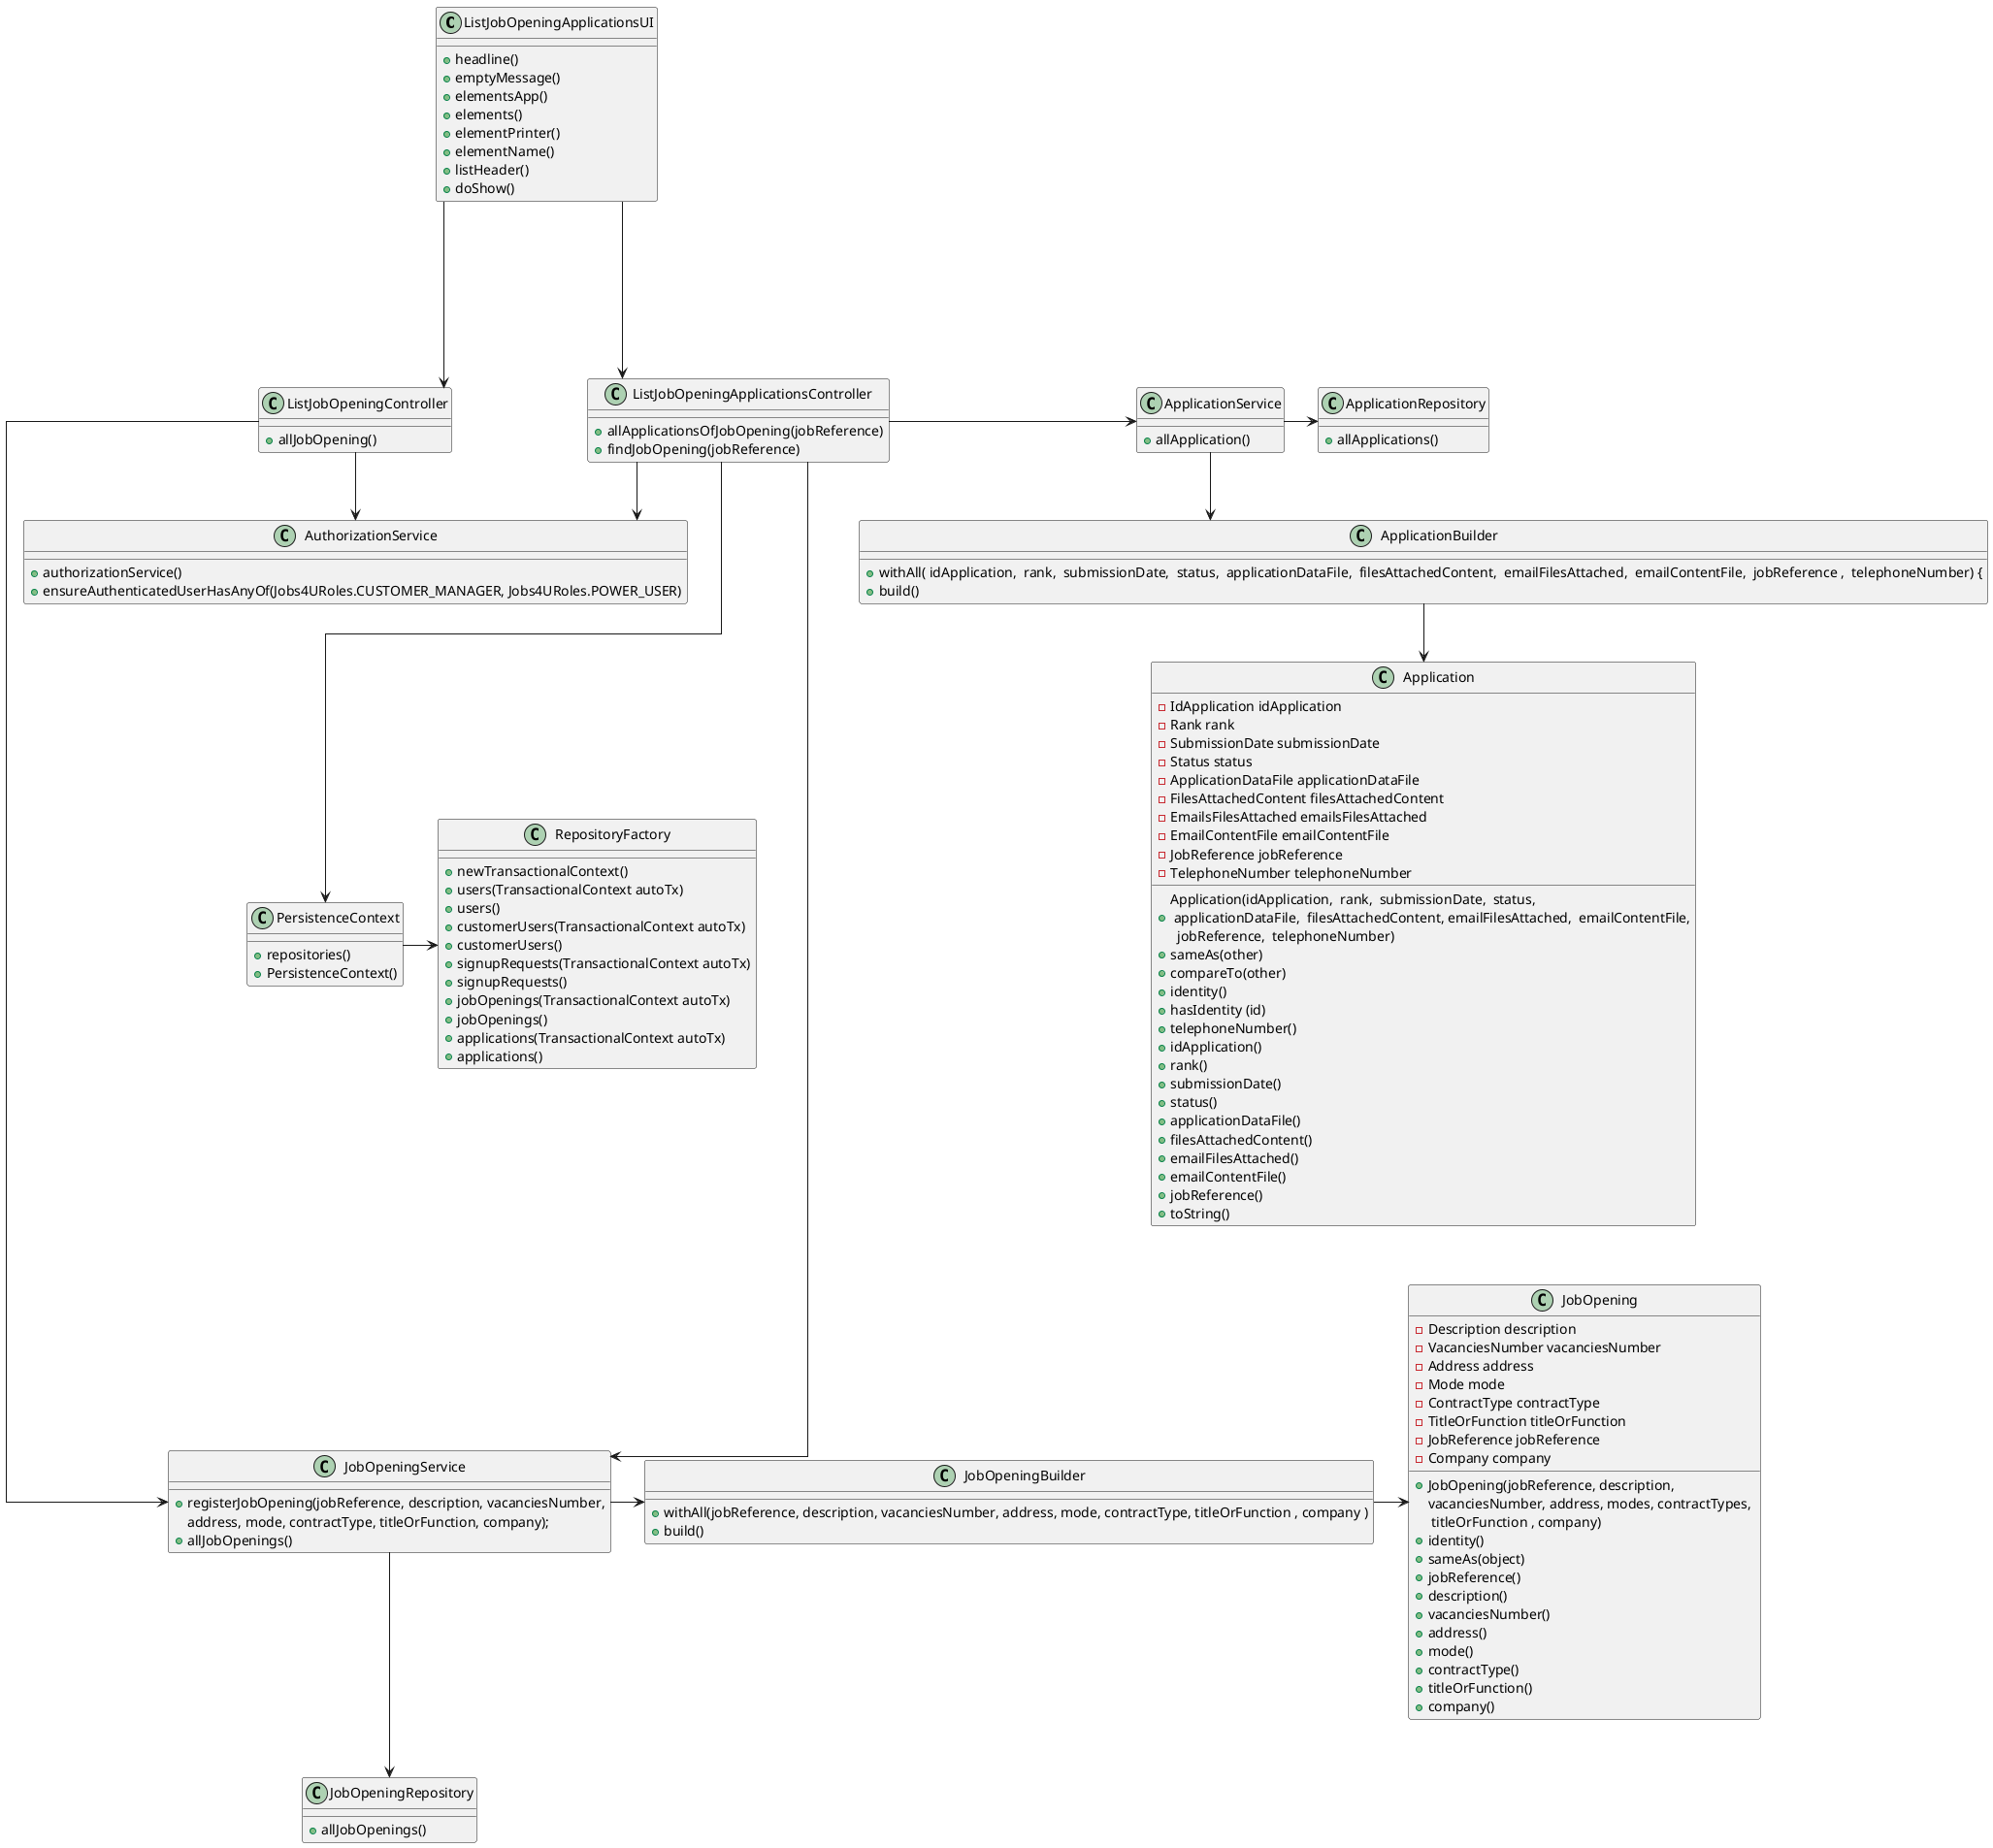 @startuml
skinparam linetype ortho
top to bottom direction

class ListJobOpeningApplicationsUI{
    + headline()
    + emptyMessage()
    + elementsApp()
    + elements()
    + elementPrinter()
    + elementName()
    + listHeader()
    + doShow()
}


class ListJobOpeningController {
    + allJobOpening()
}

class ListJobOpeningApplicationsController{
    + allApplicationsOfJobOpening(jobReference)
    + findJobOpening(jobReference)
}

class JobOpening {
   - Description description
   - VacanciesNumber vacanciesNumber
   - Address address
   - Mode mode
   - ContractType contractType
   - TitleOrFunction titleOrFunction
   - JobReference jobReference
   - Company company

   + JobOpening(jobReference, description,
   vacanciesNumber, address, modes, contractTypes, \n titleOrFunction , company)
   + identity()
   + sameAs(object)
   + jobReference()
   + description()
   + vacanciesNumber()
   + address()
   + mode()
   + contractType()
   + titleOrFunction()
   + company()
}

class JobOpeningRepository {
    + allJobOpenings()
}

class JobOpeningService {
    + registerJobOpening(jobReference, description, vacanciesNumber,
    address, mode, contractType, titleOrFunction, company);
    + allJobOpenings()
}

class JobOpeningBuilder {
    + withAll(jobReference, description, vacanciesNumber, address, mode, contractType, titleOrFunction , company )
    + build()
}

class Application{
    - IdApplication idApplication
    - Rank rank
    - SubmissionDate submissionDate
    - Status status
    - ApplicationDataFile applicationDataFile
    - FilesAttachedContent filesAttachedContent
    - EmailsFilesAttached emailsFilesAttached
    - EmailContentFile emailContentFile
    - JobReference jobReference
    - TelephoneNumber telephoneNumber

    + Application(idApplication,  rank,  submissionDate,  status, \n applicationDataFile,  filesAttachedContent, emailFilesAttached,  emailContentFile,\n  jobReference,  telephoneNumber)
    + sameAs(other)
    + compareTo(other)
    + identity()
    + hasIdentity (id)
    + telephoneNumber()
    + idApplication()
    + rank()
    + submissionDate()
    + status()
    + applicationDataFile()
    + filesAttachedContent()
    + emailFilesAttached()
    + emailContentFile()
    + jobReference()
    + toString()

}

class ApplicationBuilder{

    + withAll( idApplication,  rank,  submissionDate,  status,  applicationDataFile,  filesAttachedContent,  emailFilesAttached,  emailContentFile,  jobReference ,  telephoneNumber) {
    + build()
}

class ApplicationRepository{

    + allApplications()

}

class ApplicationService{

    + allApplication()

}





class AuthorizationService {
    + authorizationService()
    + ensureAuthenticatedUserHasAnyOf(Jobs4URoles.CUSTOMER_MANAGER, Jobs4URoles.POWER_USER)
}







class PersistenceContext {
    + repositories()
    + PersistenceContext()
}

class RepositoryFactory{
    + newTransactionalContext()
    + users(TransactionalContext autoTx)
    + users()
    + customerUsers(TransactionalContext autoTx)
    + customerUsers()
    + signupRequests(TransactionalContext autoTx)
    + signupRequests()
    + jobOpenings(TransactionalContext autoTx)
    + jobOpenings()
    + applications(TransactionalContext autoTx)
    + applications()
}

ListJobOpeningApplicationsUI --> ListJobOpeningApplicationsController
ListJobOpeningApplicationsUI ----> ListJobOpeningController
ListJobOpeningApplicationsController --> AuthorizationService
ListJobOpeningApplicationsController ---> PersistenceContext
PersistenceContext -> RepositoryFactory

ListJobOpeningController ----> JobOpeningService
ListJobOpeningController --> AuthorizationService


ListJobOpeningApplicationsController ---> JobOpeningService
JobOpeningService --> JobOpeningRepository
JobOpeningService -> JobOpeningBuilder
JobOpeningBuilder -> JobOpening

ListJobOpeningApplicationsController -> ApplicationService
ApplicationService -> ApplicationRepository
ApplicationService --> ApplicationBuilder
ApplicationBuilder --> Application




@enduml